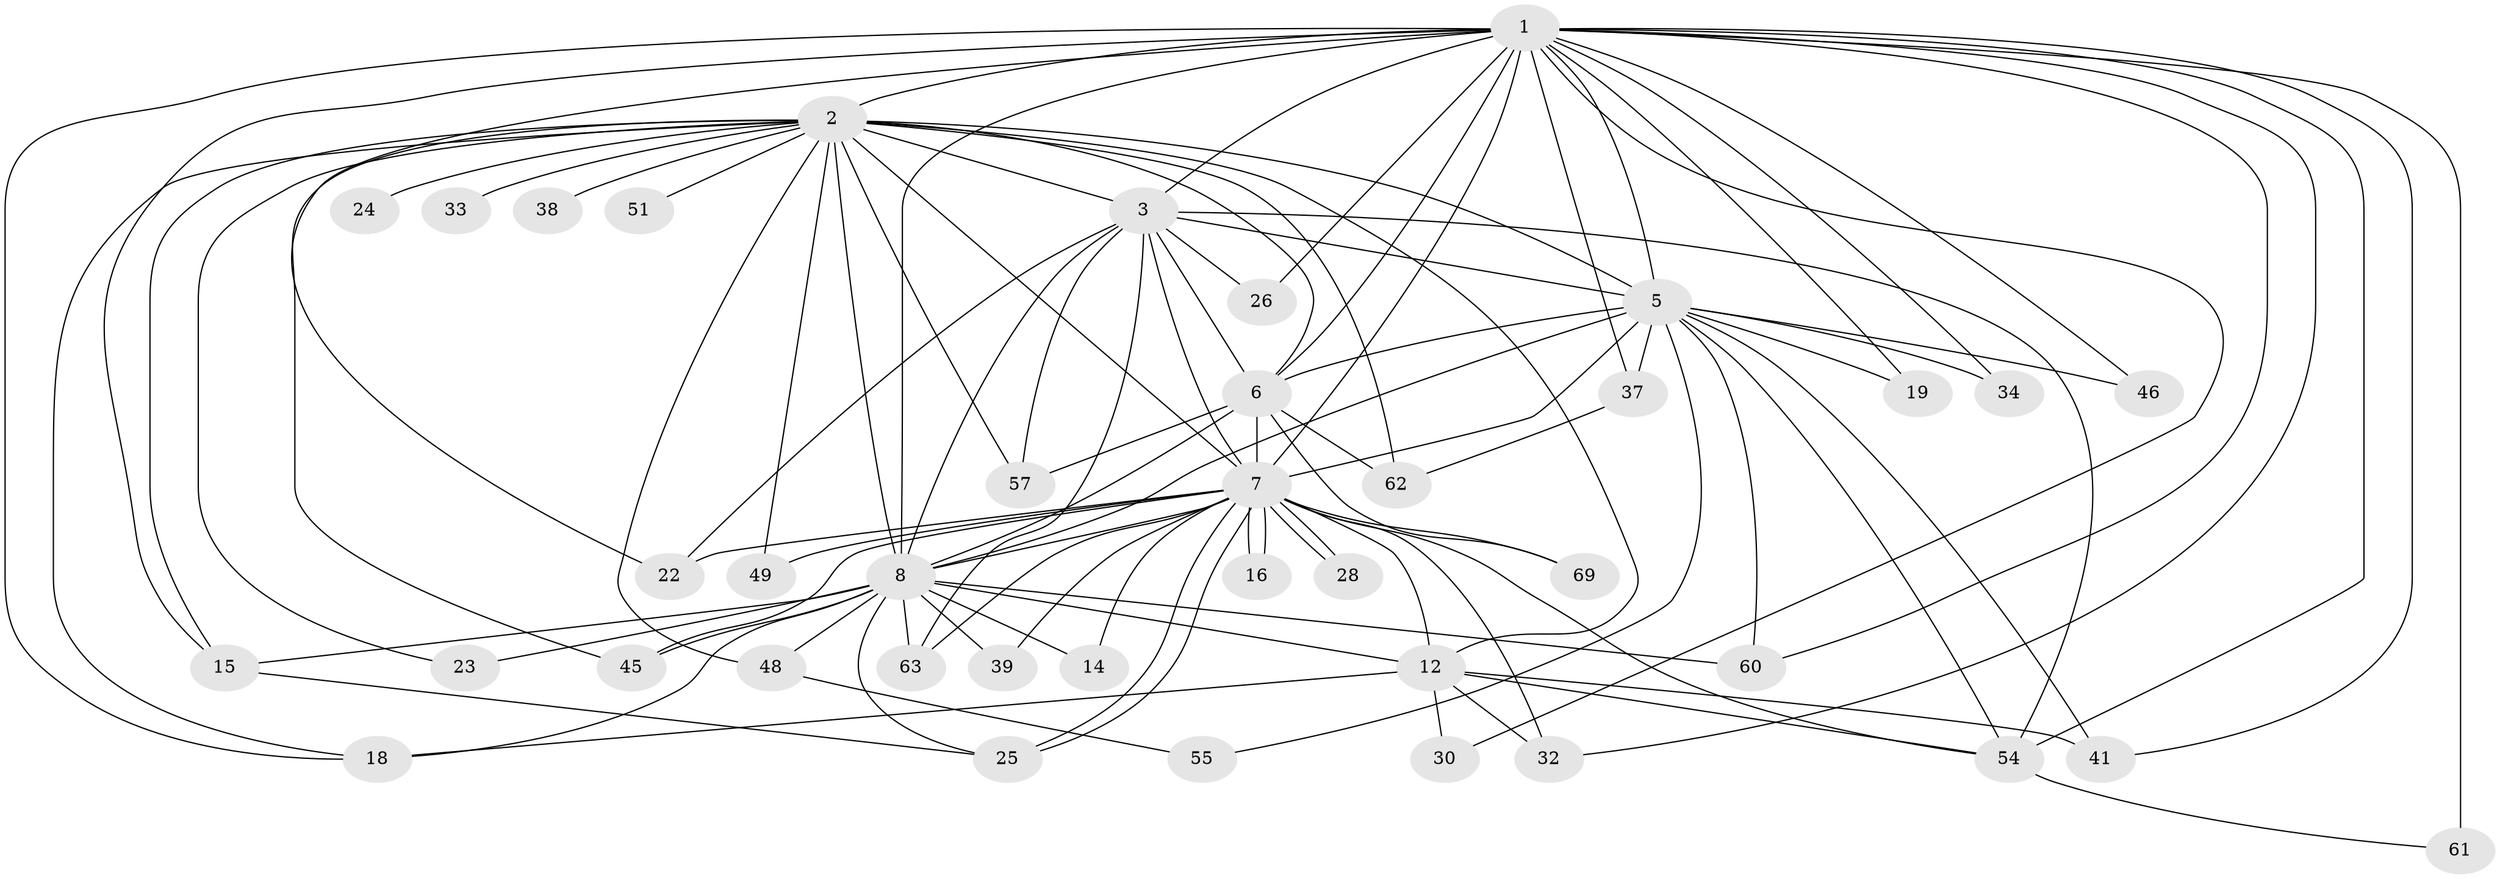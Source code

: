 // original degree distribution, {23: 0.0125, 15: 0.025, 13: 0.025, 18: 0.0125, 22: 0.0125, 25: 0.0125, 27: 0.0125, 19: 0.0125, 2: 0.5, 6: 0.025, 3: 0.3, 4: 0.05}
// Generated by graph-tools (version 1.1) at 2025/14/03/09/25 04:14:12]
// undirected, 40 vertices, 100 edges
graph export_dot {
graph [start="1"]
  node [color=gray90,style=filled];
  1 [super="+4+29"];
  2 [super="+53+13+9"];
  3;
  5 [super="+50+11"];
  6;
  7 [super="+10"];
  8 [super="+43+56+80"];
  12 [super="+17+21"];
  14;
  15 [super="+75"];
  16 [super="+74"];
  18 [super="+27"];
  19;
  22;
  23 [super="+44"];
  24;
  25 [super="+35"];
  26;
  28;
  30;
  32;
  33;
  34;
  37 [super="+77"];
  38;
  39;
  41;
  45 [super="+68"];
  46;
  48;
  49;
  51 [super="+64"];
  54 [super="+71+70+65+58"];
  55;
  57 [super="+59"];
  60;
  61 [super="+72"];
  62;
  63 [super="+66"];
  69;
  1 -- 2 [weight=5];
  1 -- 3 [weight=2];
  1 -- 5 [weight=3];
  1 -- 6 [weight=2];
  1 -- 7 [weight=6];
  1 -- 8 [weight=2];
  1 -- 19;
  1 -- 30;
  1 -- 32;
  1 -- 34;
  1 -- 37;
  1 -- 46;
  1 -- 61 [weight=2];
  1 -- 54 [weight=2];
  1 -- 41;
  1 -- 18;
  1 -- 26;
  1 -- 15;
  1 -- 60;
  1 -- 22;
  2 -- 3 [weight=2];
  2 -- 5 [weight=3];
  2 -- 6 [weight=2];
  2 -- 7 [weight=6];
  2 -- 8 [weight=4];
  2 -- 15;
  2 -- 24 [weight=2];
  2 -- 62;
  2 -- 12;
  2 -- 18;
  2 -- 23;
  2 -- 33 [weight=2];
  2 -- 38;
  2 -- 45;
  2 -- 48;
  2 -- 49;
  2 -- 51 [weight=2];
  2 -- 57;
  3 -- 5 [weight=2];
  3 -- 6;
  3 -- 7 [weight=2];
  3 -- 8;
  3 -- 22;
  3 -- 26;
  3 -- 54;
  3 -- 57;
  3 -- 63;
  5 -- 6;
  5 -- 7 [weight=2];
  5 -- 8;
  5 -- 19;
  5 -- 34;
  5 -- 37;
  5 -- 41;
  5 -- 46;
  5 -- 55;
  5 -- 60;
  5 -- 54;
  6 -- 7 [weight=2];
  6 -- 8 [weight=2];
  6 -- 62;
  6 -- 69;
  6 -- 57;
  7 -- 8 [weight=3];
  7 -- 14;
  7 -- 16 [weight=2];
  7 -- 16;
  7 -- 25;
  7 -- 25;
  7 -- 28;
  7 -- 28;
  7 -- 39;
  7 -- 54;
  7 -- 32;
  7 -- 69;
  7 -- 45;
  7 -- 49;
  7 -- 22;
  7 -- 63;
  7 -- 12 [weight=2];
  8 -- 12;
  8 -- 14;
  8 -- 15;
  8 -- 18;
  8 -- 39;
  8 -- 45;
  8 -- 60;
  8 -- 63;
  8 -- 48;
  8 -- 23;
  8 -- 25;
  12 -- 30;
  12 -- 54;
  12 -- 32;
  12 -- 18;
  12 -- 41;
  15 -- 25;
  37 -- 62;
  48 -- 55;
  54 -- 61;
}
